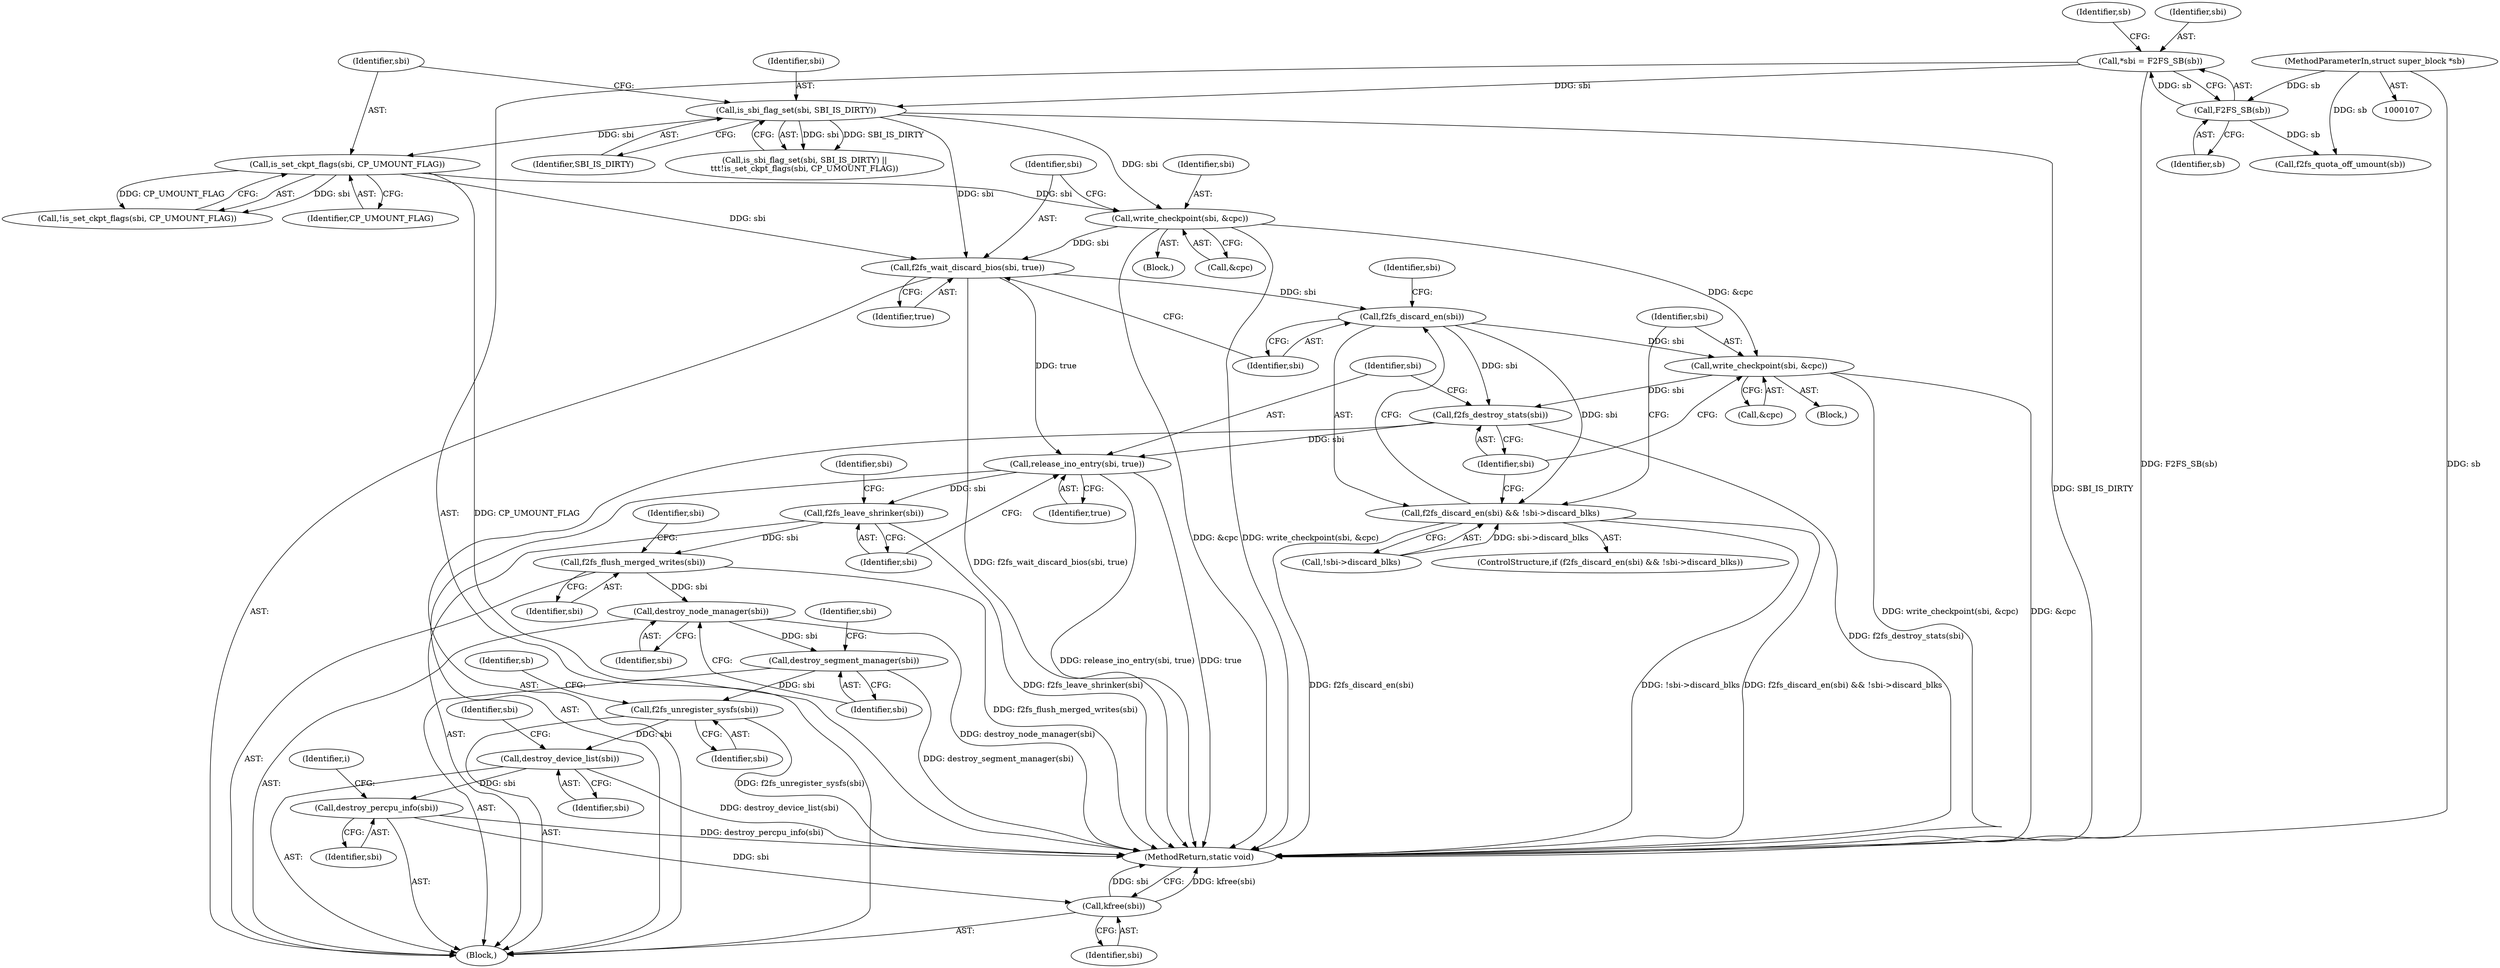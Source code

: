 digraph "0_linux_638164a2718f337ea224b747cf5977ef143166a4_1@pointer" {
"1000138" [label="(Call,f2fs_wait_discard_bios(sbi, true))"];
"1000134" [label="(Call,write_checkpoint(sbi, &cpc))"];
"1000129" [label="(Call,is_set_ckpt_flags(sbi, CP_UMOUNT_FLAG))"];
"1000125" [label="(Call,is_sbi_flag_set(sbi, SBI_IS_DIRTY))"];
"1000111" [label="(Call,*sbi = F2FS_SB(sb))"];
"1000113" [label="(Call,F2FS_SB(sb))"];
"1000108" [label="(MethodParameterIn,struct super_block *sb)"];
"1000143" [label="(Call,f2fs_discard_en(sbi))"];
"1000142" [label="(Call,f2fs_discard_en(sbi) && !sbi->discard_blks)"];
"1000151" [label="(Call,write_checkpoint(sbi, &cpc))"];
"1000155" [label="(Call,f2fs_destroy_stats(sbi))"];
"1000157" [label="(Call,release_ino_entry(sbi, true))"];
"1000160" [label="(Call,f2fs_leave_shrinker(sbi))"];
"1000167" [label="(Call,f2fs_flush_merged_writes(sbi))"];
"1000177" [label="(Call,destroy_node_manager(sbi))"];
"1000179" [label="(Call,destroy_segment_manager(sbi))"];
"1000185" [label="(Call,f2fs_unregister_sysfs(sbi))"];
"1000204" [label="(Call,destroy_device_list(sbi))"];
"1000225" [label="(Call,destroy_percpu_info(sbi))"];
"1000242" [label="(Call,kfree(sbi))"];
"1000126" [label="(Identifier,sbi)"];
"1000204" [label="(Call,destroy_device_list(sbi))"];
"1000167" [label="(Call,f2fs_flush_merged_writes(sbi))"];
"1000125" [label="(Call,is_sbi_flag_set(sbi, SBI_IS_DIRTY))"];
"1000178" [label="(Identifier,sbi)"];
"1000134" [label="(Call,write_checkpoint(sbi, &cpc))"];
"1000145" [label="(Call,!sbi->discard_blks)"];
"1000114" [label="(Identifier,sb)"];
"1000155" [label="(Call,f2fs_destroy_stats(sbi))"];
"1000127" [label="(Identifier,SBI_IS_DIRTY)"];
"1000229" [label="(Identifier,i)"];
"1000186" [label="(Identifier,sbi)"];
"1000108" [label="(MethodParameterIn,struct super_block *sb)"];
"1000117" [label="(Identifier,sb)"];
"1000132" [label="(Block,)"];
"1000161" [label="(Identifier,sbi)"];
"1000183" [label="(Identifier,sbi)"];
"1000189" [label="(Identifier,sb)"];
"1000225" [label="(Call,destroy_percpu_info(sbi))"];
"1000159" [label="(Identifier,true)"];
"1000113" [label="(Call,F2FS_SB(sb))"];
"1000185" [label="(Call,f2fs_unregister_sysfs(sbi))"];
"1000135" [label="(Identifier,sbi)"];
"1000139" [label="(Identifier,sbi)"];
"1000131" [label="(Identifier,CP_UMOUNT_FLAG)"];
"1000149" [label="(Block,)"];
"1000168" [label="(Identifier,sbi)"];
"1000208" [label="(Identifier,sbi)"];
"1000130" [label="(Identifier,sbi)"];
"1000136" [label="(Call,&cpc)"];
"1000142" [label="(Call,f2fs_discard_en(sbi) && !sbi->discard_blks)"];
"1000226" [label="(Identifier,sbi)"];
"1000205" [label="(Identifier,sbi)"];
"1000152" [label="(Identifier,sbi)"];
"1000151" [label="(Call,write_checkpoint(sbi, &cpc))"];
"1000160" [label="(Call,f2fs_leave_shrinker(sbi))"];
"1000179" [label="(Call,destroy_segment_manager(sbi))"];
"1000124" [label="(Call,is_sbi_flag_set(sbi, SBI_IS_DIRTY) ||\n\t\t\t!is_set_ckpt_flags(sbi, CP_UMOUNT_FLAG))"];
"1000144" [label="(Identifier,sbi)"];
"1000242" [label="(Call,kfree(sbi))"];
"1000143" [label="(Call,f2fs_discard_en(sbi))"];
"1000243" [label="(Identifier,sbi)"];
"1000244" [label="(MethodReturn,static void)"];
"1000147" [label="(Identifier,sbi)"];
"1000177" [label="(Call,destroy_node_manager(sbi))"];
"1000180" [label="(Identifier,sbi)"];
"1000156" [label="(Identifier,sbi)"];
"1000111" [label="(Call,*sbi = F2FS_SB(sb))"];
"1000116" [label="(Call,f2fs_quota_off_umount(sb))"];
"1000109" [label="(Block,)"];
"1000138" [label="(Call,f2fs_wait_discard_bios(sbi, true))"];
"1000165" [label="(Identifier,sbi)"];
"1000158" [label="(Identifier,sbi)"];
"1000171" [label="(Identifier,sbi)"];
"1000129" [label="(Call,is_set_ckpt_flags(sbi, CP_UMOUNT_FLAG))"];
"1000141" [label="(ControlStructure,if (f2fs_discard_en(sbi) && !sbi->discard_blks))"];
"1000112" [label="(Identifier,sbi)"];
"1000140" [label="(Identifier,true)"];
"1000157" [label="(Call,release_ino_entry(sbi, true))"];
"1000128" [label="(Call,!is_set_ckpt_flags(sbi, CP_UMOUNT_FLAG))"];
"1000153" [label="(Call,&cpc)"];
"1000138" -> "1000109"  [label="AST: "];
"1000138" -> "1000140"  [label="CFG: "];
"1000139" -> "1000138"  [label="AST: "];
"1000140" -> "1000138"  [label="AST: "];
"1000144" -> "1000138"  [label="CFG: "];
"1000138" -> "1000244"  [label="DDG: f2fs_wait_discard_bios(sbi, true)"];
"1000134" -> "1000138"  [label="DDG: sbi"];
"1000129" -> "1000138"  [label="DDG: sbi"];
"1000125" -> "1000138"  [label="DDG: sbi"];
"1000138" -> "1000143"  [label="DDG: sbi"];
"1000138" -> "1000157"  [label="DDG: true"];
"1000134" -> "1000132"  [label="AST: "];
"1000134" -> "1000136"  [label="CFG: "];
"1000135" -> "1000134"  [label="AST: "];
"1000136" -> "1000134"  [label="AST: "];
"1000139" -> "1000134"  [label="CFG: "];
"1000134" -> "1000244"  [label="DDG: write_checkpoint(sbi, &cpc)"];
"1000134" -> "1000244"  [label="DDG: &cpc"];
"1000129" -> "1000134"  [label="DDG: sbi"];
"1000125" -> "1000134"  [label="DDG: sbi"];
"1000134" -> "1000151"  [label="DDG: &cpc"];
"1000129" -> "1000128"  [label="AST: "];
"1000129" -> "1000131"  [label="CFG: "];
"1000130" -> "1000129"  [label="AST: "];
"1000131" -> "1000129"  [label="AST: "];
"1000128" -> "1000129"  [label="CFG: "];
"1000129" -> "1000244"  [label="DDG: CP_UMOUNT_FLAG"];
"1000129" -> "1000128"  [label="DDG: sbi"];
"1000129" -> "1000128"  [label="DDG: CP_UMOUNT_FLAG"];
"1000125" -> "1000129"  [label="DDG: sbi"];
"1000125" -> "1000124"  [label="AST: "];
"1000125" -> "1000127"  [label="CFG: "];
"1000126" -> "1000125"  [label="AST: "];
"1000127" -> "1000125"  [label="AST: "];
"1000130" -> "1000125"  [label="CFG: "];
"1000124" -> "1000125"  [label="CFG: "];
"1000125" -> "1000244"  [label="DDG: SBI_IS_DIRTY"];
"1000125" -> "1000124"  [label="DDG: sbi"];
"1000125" -> "1000124"  [label="DDG: SBI_IS_DIRTY"];
"1000111" -> "1000125"  [label="DDG: sbi"];
"1000111" -> "1000109"  [label="AST: "];
"1000111" -> "1000113"  [label="CFG: "];
"1000112" -> "1000111"  [label="AST: "];
"1000113" -> "1000111"  [label="AST: "];
"1000117" -> "1000111"  [label="CFG: "];
"1000111" -> "1000244"  [label="DDG: F2FS_SB(sb)"];
"1000113" -> "1000111"  [label="DDG: sb"];
"1000113" -> "1000114"  [label="CFG: "];
"1000114" -> "1000113"  [label="AST: "];
"1000108" -> "1000113"  [label="DDG: sb"];
"1000113" -> "1000116"  [label="DDG: sb"];
"1000108" -> "1000107"  [label="AST: "];
"1000108" -> "1000244"  [label="DDG: sb"];
"1000108" -> "1000116"  [label="DDG: sb"];
"1000143" -> "1000142"  [label="AST: "];
"1000143" -> "1000144"  [label="CFG: "];
"1000144" -> "1000143"  [label="AST: "];
"1000147" -> "1000143"  [label="CFG: "];
"1000142" -> "1000143"  [label="CFG: "];
"1000143" -> "1000142"  [label="DDG: sbi"];
"1000143" -> "1000151"  [label="DDG: sbi"];
"1000143" -> "1000155"  [label="DDG: sbi"];
"1000142" -> "1000141"  [label="AST: "];
"1000142" -> "1000145"  [label="CFG: "];
"1000145" -> "1000142"  [label="AST: "];
"1000152" -> "1000142"  [label="CFG: "];
"1000156" -> "1000142"  [label="CFG: "];
"1000142" -> "1000244"  [label="DDG: f2fs_discard_en(sbi) && !sbi->discard_blks"];
"1000142" -> "1000244"  [label="DDG: f2fs_discard_en(sbi)"];
"1000142" -> "1000244"  [label="DDG: !sbi->discard_blks"];
"1000145" -> "1000142"  [label="DDG: sbi->discard_blks"];
"1000151" -> "1000149"  [label="AST: "];
"1000151" -> "1000153"  [label="CFG: "];
"1000152" -> "1000151"  [label="AST: "];
"1000153" -> "1000151"  [label="AST: "];
"1000156" -> "1000151"  [label="CFG: "];
"1000151" -> "1000244"  [label="DDG: write_checkpoint(sbi, &cpc)"];
"1000151" -> "1000244"  [label="DDG: &cpc"];
"1000151" -> "1000155"  [label="DDG: sbi"];
"1000155" -> "1000109"  [label="AST: "];
"1000155" -> "1000156"  [label="CFG: "];
"1000156" -> "1000155"  [label="AST: "];
"1000158" -> "1000155"  [label="CFG: "];
"1000155" -> "1000244"  [label="DDG: f2fs_destroy_stats(sbi)"];
"1000155" -> "1000157"  [label="DDG: sbi"];
"1000157" -> "1000109"  [label="AST: "];
"1000157" -> "1000159"  [label="CFG: "];
"1000158" -> "1000157"  [label="AST: "];
"1000159" -> "1000157"  [label="AST: "];
"1000161" -> "1000157"  [label="CFG: "];
"1000157" -> "1000244"  [label="DDG: true"];
"1000157" -> "1000244"  [label="DDG: release_ino_entry(sbi, true)"];
"1000157" -> "1000160"  [label="DDG: sbi"];
"1000160" -> "1000109"  [label="AST: "];
"1000160" -> "1000161"  [label="CFG: "];
"1000161" -> "1000160"  [label="AST: "];
"1000165" -> "1000160"  [label="CFG: "];
"1000160" -> "1000244"  [label="DDG: f2fs_leave_shrinker(sbi)"];
"1000160" -> "1000167"  [label="DDG: sbi"];
"1000167" -> "1000109"  [label="AST: "];
"1000167" -> "1000168"  [label="CFG: "];
"1000168" -> "1000167"  [label="AST: "];
"1000171" -> "1000167"  [label="CFG: "];
"1000167" -> "1000244"  [label="DDG: f2fs_flush_merged_writes(sbi)"];
"1000167" -> "1000177"  [label="DDG: sbi"];
"1000177" -> "1000109"  [label="AST: "];
"1000177" -> "1000178"  [label="CFG: "];
"1000178" -> "1000177"  [label="AST: "];
"1000180" -> "1000177"  [label="CFG: "];
"1000177" -> "1000244"  [label="DDG: destroy_node_manager(sbi)"];
"1000177" -> "1000179"  [label="DDG: sbi"];
"1000179" -> "1000109"  [label="AST: "];
"1000179" -> "1000180"  [label="CFG: "];
"1000180" -> "1000179"  [label="AST: "];
"1000183" -> "1000179"  [label="CFG: "];
"1000179" -> "1000244"  [label="DDG: destroy_segment_manager(sbi)"];
"1000179" -> "1000185"  [label="DDG: sbi"];
"1000185" -> "1000109"  [label="AST: "];
"1000185" -> "1000186"  [label="CFG: "];
"1000186" -> "1000185"  [label="AST: "];
"1000189" -> "1000185"  [label="CFG: "];
"1000185" -> "1000244"  [label="DDG: f2fs_unregister_sysfs(sbi)"];
"1000185" -> "1000204"  [label="DDG: sbi"];
"1000204" -> "1000109"  [label="AST: "];
"1000204" -> "1000205"  [label="CFG: "];
"1000205" -> "1000204"  [label="AST: "];
"1000208" -> "1000204"  [label="CFG: "];
"1000204" -> "1000244"  [label="DDG: destroy_device_list(sbi)"];
"1000204" -> "1000225"  [label="DDG: sbi"];
"1000225" -> "1000109"  [label="AST: "];
"1000225" -> "1000226"  [label="CFG: "];
"1000226" -> "1000225"  [label="AST: "];
"1000229" -> "1000225"  [label="CFG: "];
"1000225" -> "1000244"  [label="DDG: destroy_percpu_info(sbi)"];
"1000225" -> "1000242"  [label="DDG: sbi"];
"1000242" -> "1000109"  [label="AST: "];
"1000242" -> "1000243"  [label="CFG: "];
"1000243" -> "1000242"  [label="AST: "];
"1000244" -> "1000242"  [label="CFG: "];
"1000242" -> "1000244"  [label="DDG: kfree(sbi)"];
"1000242" -> "1000244"  [label="DDG: sbi"];
}
